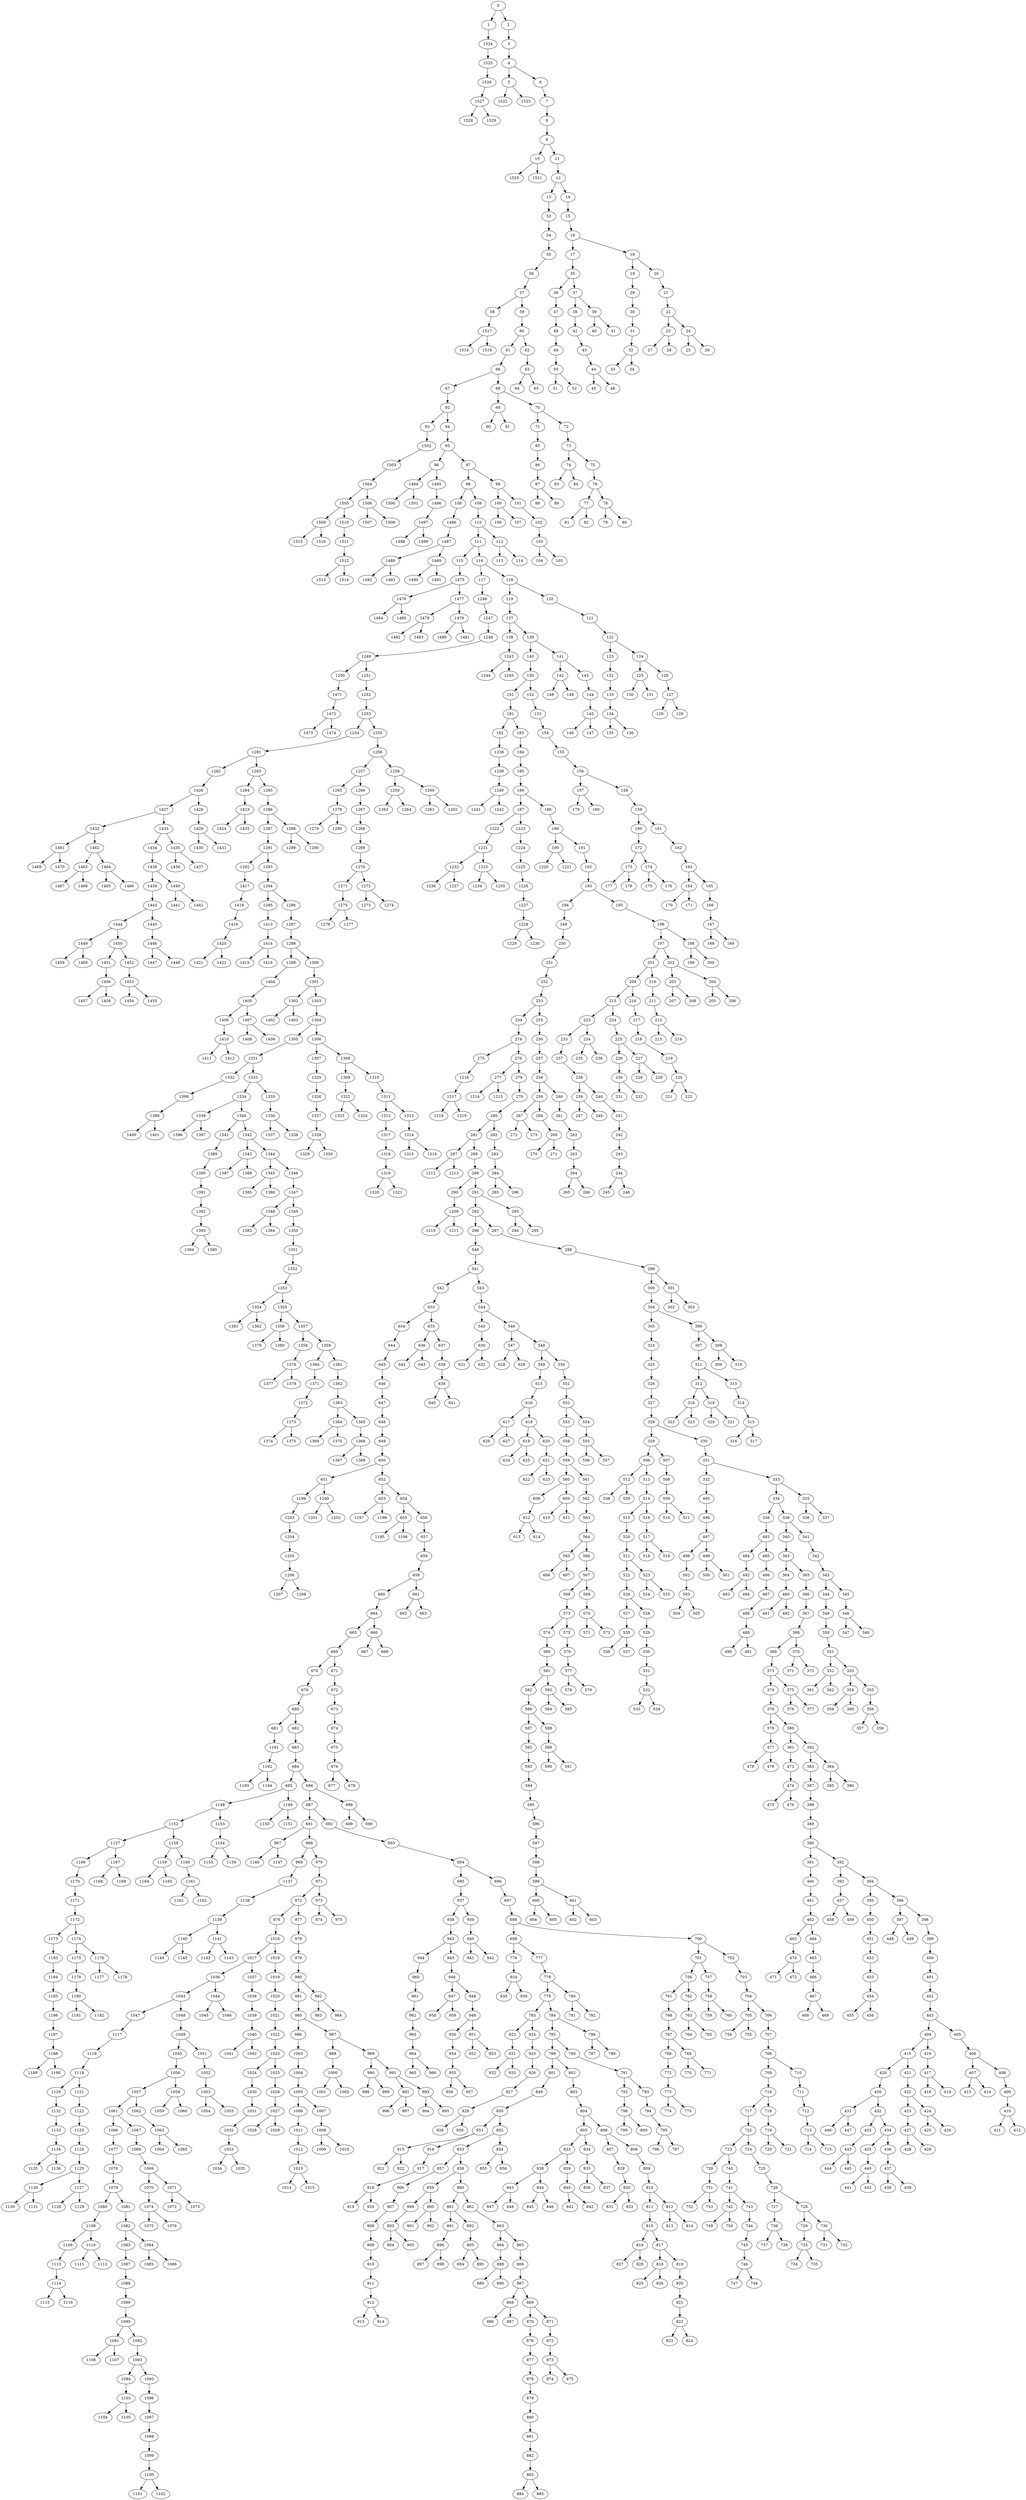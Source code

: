digraph t {
0 -> 1
0 -> 2
2 -> 3
3 -> 4
4 -> 5
4 -> 6
6 -> 7
7 -> 8
8 -> 9
9 -> 10
9 -> 11
11 -> 12
12 -> 13
12 -> 14
14 -> 15
15 -> 16
16 -> 17
16 -> 18
18 -> 19
18 -> 20
20 -> 21
21 -> 22
22 -> 23
22 -> 24
24 -> 25
24 -> 26
23 -> 27
23 -> 28
19 -> 29
29 -> 30
30 -> 31
31 -> 32
32 -> 33
32 -> 34
17 -> 35
35 -> 36
35 -> 37
37 -> 38
37 -> 39
39 -> 40
39 -> 41
38 -> 42
42 -> 43
43 -> 44
44 -> 45
44 -> 46
36 -> 47
47 -> 48
48 -> 49
49 -> 50
50 -> 51
50 -> 52
13 -> 53
53 -> 54
54 -> 55
55 -> 56
56 -> 57
57 -> 58
57 -> 59
59 -> 60
60 -> 61
60 -> 62
62 -> 63
63 -> 64
63 -> 65
61 -> 66
66 -> 67
66 -> 68
68 -> 69
68 -> 70
70 -> 71
70 -> 72
72 -> 73
73 -> 74
73 -> 75
75 -> 76
76 -> 77
76 -> 78
78 -> 79
78 -> 80
77 -> 81
77 -> 82
74 -> 83
74 -> 84
71 -> 85
85 -> 86
86 -> 87
87 -> 88
87 -> 89
69 -> 90
69 -> 91
67 -> 92
92 -> 93
92 -> 94
94 -> 95
95 -> 96
95 -> 97
97 -> 98
97 -> 99
99 -> 100
99 -> 101
101 -> 102
102 -> 103
103 -> 104
103 -> 105
100 -> 106
100 -> 107
98 -> 108
98 -> 109
109 -> 110
110 -> 111
110 -> 112
112 -> 113
112 -> 114
111 -> 115
111 -> 116
116 -> 117
116 -> 118
118 -> 119
118 -> 120
120 -> 121
121 -> 122
122 -> 123
122 -> 124
124 -> 125
124 -> 126
126 -> 127
127 -> 128
127 -> 129
125 -> 130
125 -> 131
123 -> 132
132 -> 133
133 -> 134
134 -> 135
134 -> 136
119 -> 137
137 -> 138
137 -> 139
139 -> 140
139 -> 141
141 -> 142
141 -> 143
143 -> 144
144 -> 145
145 -> 146
145 -> 147
142 -> 148
142 -> 149
140 -> 150
150 -> 151
150 -> 152
152 -> 153
153 -> 154
154 -> 155
155 -> 156
156 -> 157
156 -> 158
158 -> 159
159 -> 160
159 -> 161
161 -> 162
162 -> 163
163 -> 164
163 -> 165
165 -> 166
166 -> 167
167 -> 168
167 -> 169
164 -> 170
164 -> 171
160 -> 172
172 -> 173
172 -> 174
174 -> 175
174 -> 176
173 -> 177
173 -> 178
157 -> 179
157 -> 180
151 -> 181
181 -> 182
181 -> 183
183 -> 184
184 -> 185
185 -> 186
186 -> 187
186 -> 188
188 -> 189
189 -> 190
189 -> 191
191 -> 192
192 -> 193
193 -> 194
193 -> 195
195 -> 196
196 -> 197
196 -> 198
198 -> 199
198 -> 200
197 -> 201
197 -> 202
202 -> 203
202 -> 204
204 -> 205
204 -> 206
203 -> 207
203 -> 208
201 -> 209
201 -> 210
210 -> 211
211 -> 212
212 -> 213
212 -> 214
209 -> 215
209 -> 216
216 -> 217
217 -> 218
218 -> 219
219 -> 220
220 -> 221
220 -> 222
215 -> 223
215 -> 224
224 -> 225
225 -> 226
225 -> 227
227 -> 228
227 -> 229
226 -> 230
230 -> 231
230 -> 232
223 -> 233
223 -> 234
234 -> 235
234 -> 236
233 -> 237
237 -> 238
238 -> 239
238 -> 240
240 -> 241
241 -> 242
242 -> 243
243 -> 244
244 -> 245
244 -> 246
239 -> 247
239 -> 248
194 -> 249
249 -> 250
250 -> 251
251 -> 252
252 -> 253
253 -> 254
253 -> 255
255 -> 256
256 -> 257
257 -> 258
258 -> 259
258 -> 260
260 -> 261
261 -> 262
262 -> 263
263 -> 264
264 -> 265
264 -> 266
259 -> 267
259 -> 268
268 -> 269
269 -> 270
269 -> 271
267 -> 272
267 -> 273
254 -> 274
274 -> 275
274 -> 276
276 -> 277
276 -> 278
278 -> 279
279 -> 280
280 -> 281
280 -> 282
282 -> 283
283 -> 284
284 -> 285
284 -> 286
281 -> 287
281 -> 288
288 -> 289
289 -> 290
289 -> 291
291 -> 292
291 -> 293
293 -> 294
293 -> 295
292 -> 296
292 -> 297
297 -> 298
298 -> 299
299 -> 300
299 -> 301
301 -> 302
301 -> 303
300 -> 304
304 -> 305
304 -> 306
306 -> 307
306 -> 308
308 -> 309
308 -> 310
307 -> 311
311 -> 312
311 -> 313
313 -> 314
314 -> 315
315 -> 316
315 -> 317
312 -> 318
312 -> 319
319 -> 320
319 -> 321
318 -> 322
318 -> 323
305 -> 324
324 -> 325
325 -> 326
326 -> 327
327 -> 328
328 -> 329
328 -> 330
330 -> 331
331 -> 332
331 -> 333
333 -> 334
333 -> 335
335 -> 336
335 -> 337
334 -> 338
334 -> 339
339 -> 340
339 -> 341
341 -> 342
342 -> 343
343 -> 344
343 -> 345
345 -> 346
346 -> 347
346 -> 348
344 -> 349
349 -> 350
350 -> 351
351 -> 352
351 -> 353
353 -> 354
353 -> 355
355 -> 356
356 -> 357
356 -> 358
354 -> 359
354 -> 360
352 -> 361
352 -> 362
340 -> 363
363 -> 364
363 -> 365
365 -> 366
366 -> 367
367 -> 368
368 -> 369
368 -> 370
370 -> 371
370 -> 372
369 -> 373
373 -> 374
373 -> 375
375 -> 376
375 -> 377
374 -> 378
378 -> 379
378 -> 380
380 -> 381
380 -> 382
382 -> 383
382 -> 384
384 -> 385
384 -> 386
383 -> 387
387 -> 388
388 -> 389
389 -> 390
390 -> 391
390 -> 392
392 -> 393
392 -> 394
394 -> 395
394 -> 396
396 -> 397
396 -> 398
398 -> 399
399 -> 400
400 -> 401
401 -> 402
402 -> 403
403 -> 404
403 -> 405
405 -> 406
406 -> 407
406 -> 408
408 -> 409
409 -> 410
410 -> 411
410 -> 412
407 -> 413
407 -> 414
404 -> 415
404 -> 416
416 -> 417
417 -> 418
417 -> 419
415 -> 420
415 -> 421
421 -> 422
422 -> 423
422 -> 424
424 -> 425
424 -> 426
423 -> 427
427 -> 428
427 -> 429
420 -> 430
430 -> 431
430 -> 432
432 -> 433
432 -> 434
434 -> 435
434 -> 436
436 -> 437
437 -> 438
437 -> 439
435 -> 440
440 -> 441
440 -> 442
433 -> 443
443 -> 444
443 -> 445
431 -> 446
431 -> 447
397 -> 448
397 -> 449
395 -> 450
450 -> 451
451 -> 452
452 -> 453
453 -> 454
454 -> 455
454 -> 456
393 -> 457
457 -> 458
457 -> 459
391 -> 460
460 -> 461
461 -> 462
462 -> 463
462 -> 464
464 -> 465
465 -> 466
466 -> 467
467 -> 468
467 -> 469
463 -> 470
470 -> 471
470 -> 472
381 -> 473
473 -> 474
474 -> 475
474 -> 476
379 -> 477
477 -> 478
477 -> 479
364 -> 480
480 -> 481
480 -> 482
338 -> 483
483 -> 484
483 -> 485
485 -> 486
486 -> 487
487 -> 488
488 -> 489
489 -> 490
489 -> 491
484 -> 492
492 -> 493
492 -> 494
332 -> 495
495 -> 496
496 -> 497
497 -> 498
497 -> 499
499 -> 500
499 -> 501
498 -> 502
502 -> 503
503 -> 504
503 -> 505
329 -> 506
329 -> 507
507 -> 508
508 -> 509
509 -> 510
509 -> 511
506 -> 512
506 -> 513
513 -> 514
514 -> 515
514 -> 516
516 -> 517
517 -> 518
517 -> 519
515 -> 520
520 -> 521
521 -> 522
521 -> 523
523 -> 524
523 -> 525
522 -> 526
526 -> 527
526 -> 528
528 -> 529
529 -> 530
530 -> 531
531 -> 532
532 -> 533
532 -> 534
527 -> 535
535 -> 536
535 -> 537
512 -> 538
512 -> 539
296 -> 540
540 -> 541
541 -> 542
541 -> 543
543 -> 544
544 -> 545
544 -> 546
546 -> 547
546 -> 548
548 -> 549
548 -> 550
550 -> 551
551 -> 552
552 -> 553
552 -> 554
554 -> 555
555 -> 556
555 -> 557
553 -> 558
558 -> 559
559 -> 560
559 -> 561
561 -> 562
562 -> 563
563 -> 564
564 -> 565
564 -> 566
566 -> 567
567 -> 568
567 -> 569
569 -> 570
570 -> 571
570 -> 572
568 -> 573
573 -> 574
573 -> 575
575 -> 576
576 -> 577
577 -> 578
577 -> 579
574 -> 580
580 -> 581
581 -> 582
581 -> 583
583 -> 584
583 -> 585
582 -> 586
586 -> 587
586 -> 588
588 -> 589
589 -> 590
589 -> 591
587 -> 592
592 -> 593
593 -> 594
594 -> 595
595 -> 596
596 -> 597
597 -> 598
598 -> 599
599 -> 600
599 -> 601
601 -> 602
601 -> 603
600 -> 604
600 -> 605
565 -> 606
565 -> 607
560 -> 608
560 -> 609
609 -> 610
609 -> 611
608 -> 612
612 -> 613
612 -> 614
549 -> 615
615 -> 616
616 -> 617
616 -> 618
618 -> 619
618 -> 620
620 -> 621
621 -> 622
621 -> 623
619 -> 624
619 -> 625
617 -> 626
617 -> 627
547 -> 628
547 -> 629
545 -> 630
630 -> 631
630 -> 632
542 -> 633
633 -> 634
633 -> 635
635 -> 636
635 -> 637
637 -> 638
638 -> 639
639 -> 640
639 -> 641
636 -> 642
636 -> 643
634 -> 644
644 -> 645
645 -> 646
646 -> 647
647 -> 648
648 -> 649
649 -> 650
650 -> 651
650 -> 652
652 -> 653
652 -> 654
654 -> 655
654 -> 656
656 -> 657
657 -> 658
658 -> 659
659 -> 660
659 -> 661
661 -> 662
661 -> 663
660 -> 664
664 -> 665
664 -> 666
666 -> 667
666 -> 668
665 -> 669
669 -> 670
669 -> 671
671 -> 672
672 -> 673
673 -> 674
674 -> 675
675 -> 676
676 -> 677
676 -> 678
670 -> 679
679 -> 680
680 -> 681
680 -> 682
682 -> 683
683 -> 684
684 -> 685
684 -> 686
686 -> 687
686 -> 688
688 -> 689
688 -> 690
687 -> 691
687 -> 692
692 -> 693
693 -> 694
694 -> 695
694 -> 696
696 -> 697
697 -> 698
698 -> 699
698 -> 700
700 -> 701
700 -> 702
702 -> 703
703 -> 704
704 -> 705
704 -> 706
706 -> 707
707 -> 708
708 -> 709
708 -> 710
710 -> 711
711 -> 712
712 -> 713
713 -> 714
713 -> 715
709 -> 716
716 -> 717
716 -> 718
718 -> 719
719 -> 720
719 -> 721
717 -> 722
722 -> 723
722 -> 724
724 -> 725
725 -> 726
726 -> 727
726 -> 728
728 -> 729
728 -> 730
730 -> 731
730 -> 732
729 -> 733
733 -> 734
733 -> 735
727 -> 736
736 -> 737
736 -> 738
723 -> 739
723 -> 740
740 -> 741
741 -> 742
741 -> 743
743 -> 744
744 -> 745
745 -> 746
746 -> 747
746 -> 748
742 -> 749
742 -> 750
739 -> 751
751 -> 752
751 -> 753
705 -> 754
705 -> 755
701 -> 756
701 -> 757
757 -> 758
758 -> 759
758 -> 760
756 -> 761
756 -> 762
762 -> 763
763 -> 764
763 -> 765
761 -> 766
766 -> 767
767 -> 768
767 -> 769
769 -> 770
769 -> 771
768 -> 772
772 -> 773
773 -> 774
773 -> 775
699 -> 776
699 -> 777
777 -> 778
778 -> 779
778 -> 780
780 -> 781
780 -> 782
779 -> 783
779 -> 784
784 -> 785
784 -> 786
786 -> 787
786 -> 788
785 -> 789
785 -> 790
790 -> 791
791 -> 792
791 -> 793
793 -> 794
794 -> 795
795 -> 796
795 -> 797
792 -> 798
798 -> 799
798 -> 800
789 -> 801
789 -> 802
802 -> 803
803 -> 804
804 -> 805
804 -> 806
806 -> 807
806 -> 808
808 -> 809
809 -> 810
810 -> 811
810 -> 812
812 -> 813
812 -> 814
811 -> 815
815 -> 816
815 -> 817
817 -> 818
817 -> 819
819 -> 820
820 -> 821
821 -> 822
822 -> 823
822 -> 824
818 -> 825
818 -> 826
816 -> 827
816 -> 828
807 -> 829
829 -> 830
830 -> 831
830 -> 832
805 -> 833
805 -> 834
834 -> 835
835 -> 836
835 -> 837
833 -> 838
833 -> 839
839 -> 840
840 -> 841
840 -> 842
838 -> 843
838 -> 844
844 -> 845
844 -> 846
843 -> 847
843 -> 848
801 -> 849
849 -> 850
850 -> 851
850 -> 852
852 -> 853
852 -> 854
854 -> 855
854 -> 856
853 -> 857
853 -> 858
858 -> 859
858 -> 860
860 -> 861
860 -> 862
862 -> 863
863 -> 864
863 -> 865
865 -> 866
866 -> 867
867 -> 868
867 -> 869
869 -> 870
869 -> 871
871 -> 872
872 -> 873
873 -> 874
873 -> 875
870 -> 876
876 -> 877
877 -> 878
878 -> 879
879 -> 880
880 -> 881
881 -> 882
882 -> 883
883 -> 884
883 -> 885
868 -> 886
868 -> 887
864 -> 888
888 -> 889
888 -> 890
861 -> 891
861 -> 892
892 -> 893
893 -> 894
893 -> 895
891 -> 896
896 -> 897
896 -> 898
859 -> 899
859 -> 900
900 -> 901
900 -> 902
899 -> 903
903 -> 904
903 -> 905
857 -> 906
906 -> 907
907 -> 908
908 -> 909
909 -> 910
910 -> 911
911 -> 912
912 -> 913
912 -> 914
851 -> 915
851 -> 916
916 -> 917
917 -> 918
918 -> 919
918 -> 920
915 -> 921
915 -> 922
783 -> 923
783 -> 924
924 -> 925
925 -> 926
926 -> 927
927 -> 928
928 -> 929
928 -> 930
923 -> 931
931 -> 932
931 -> 933
776 -> 934
934 -> 935
934 -> 936
695 -> 937
937 -> 938
937 -> 939
939 -> 940
940 -> 941
940 -> 942
938 -> 943
943 -> 944
943 -> 945
945 -> 946
946 -> 947
946 -> 948
948 -> 949
949 -> 950
949 -> 951
951 -> 952
951 -> 953
950 -> 954
954 -> 955
955 -> 956
955 -> 957
947 -> 958
947 -> 959
944 -> 960
960 -> 961
961 -> 962
962 -> 963
963 -> 964
964 -> 965
964 -> 966
691 -> 967
691 -> 968
968 -> 969
968 -> 970
970 -> 971
971 -> 972
971 -> 973
973 -> 974
973 -> 975
972 -> 976
972 -> 977
977 -> 978
978 -> 979
979 -> 980
980 -> 981
980 -> 982
982 -> 983
982 -> 984
981 -> 985
985 -> 986
985 -> 987
987 -> 988
987 -> 989
989 -> 990
989 -> 991
991 -> 992
991 -> 993
993 -> 994
993 -> 995
992 -> 996
992 -> 997
990 -> 998
990 -> 999
988 -> 1000
1000 -> 1001
1000 -> 1002
986 -> 1003
1003 -> 1004
1004 -> 1005
1005 -> 1006
1005 -> 1007
1007 -> 1008
1008 -> 1009
1008 -> 1010
1006 -> 1011
1011 -> 1012
1012 -> 1013
1013 -> 1014
1013 -> 1015
976 -> 1016
1016 -> 1017
1016 -> 1018
1018 -> 1019
1019 -> 1020
1020 -> 1021
1021 -> 1022
1022 -> 1023
1023 -> 1024
1023 -> 1025
1025 -> 1026
1026 -> 1027
1027 -> 1028
1027 -> 1029
1024 -> 1030
1030 -> 1031
1031 -> 1032
1032 -> 1033
1033 -> 1034
1033 -> 1035
1017 -> 1036
1017 -> 1037
1037 -> 1038
1038 -> 1039
1039 -> 1040
1040 -> 1041
1040 -> 1042
1036 -> 1043
1036 -> 1044
1044 -> 1045
1044 -> 1046
1043 -> 1047
1043 -> 1048
1048 -> 1049
1049 -> 1050
1049 -> 1051
1051 -> 1052
1052 -> 1053
1053 -> 1054
1053 -> 1055
1050 -> 1056
1056 -> 1057
1056 -> 1058
1058 -> 1059
1058 -> 1060
1057 -> 1061
1057 -> 1062
1062 -> 1063
1063 -> 1064
1063 -> 1065
1061 -> 1066
1061 -> 1067
1067 -> 1068
1068 -> 1069
1069 -> 1070
1069 -> 1071
1071 -> 1072
1071 -> 1073
1070 -> 1074
1074 -> 1075
1074 -> 1076
1066 -> 1077
1077 -> 1078
1078 -> 1079
1079 -> 1080
1079 -> 1081
1081 -> 1082
1082 -> 1083
1082 -> 1084
1084 -> 1085
1084 -> 1086
1083 -> 1087
1087 -> 1088
1088 -> 1089
1089 -> 1090
1090 -> 1091
1090 -> 1092
1092 -> 1093
1093 -> 1094
1093 -> 1095
1095 -> 1096
1096 -> 1097
1097 -> 1098
1098 -> 1099
1099 -> 1100
1100 -> 1101
1100 -> 1102
1094 -> 1103
1103 -> 1104
1103 -> 1105
1091 -> 1106
1091 -> 1107
1080 -> 1108
1108 -> 1109
1108 -> 1110
1110 -> 1111
1110 -> 1112
1109 -> 1113
1113 -> 1114
1114 -> 1115
1114 -> 1116
1047 -> 1117
1117 -> 1118
1118 -> 1119
1119 -> 1120
1119 -> 1121
1121 -> 1122
1122 -> 1123
1123 -> 1124
1124 -> 1125
1125 -> 1126
1125 -> 1127
1127 -> 1128
1127 -> 1129
1126 -> 1130
1126 -> 1131
1120 -> 1132
1132 -> 1133
1133 -> 1134
1134 -> 1135
1134 -> 1136
969 -> 1137
1137 -> 1138
1138 -> 1139
1139 -> 1140
1139 -> 1141
1141 -> 1142
1141 -> 1143
1140 -> 1144
1140 -> 1145
967 -> 1146
967 -> 1147
685 -> 1148
685 -> 1149
1149 -> 1150
1149 -> 1151
1148 -> 1152
1148 -> 1153
1153 -> 1154
1154 -> 1155
1154 -> 1156
1152 -> 1157
1152 -> 1158
1158 -> 1159
1158 -> 1160
1160 -> 1161
1161 -> 1162
1161 -> 1163
1159 -> 1164
1159 -> 1165
1157 -> 1166
1157 -> 1167
1167 -> 1168
1167 -> 1169
1166 -> 1170
1170 -> 1171
1171 -> 1172
1172 -> 1173
1172 -> 1174
1174 -> 1175
1174 -> 1176
1176 -> 1177
1176 -> 1178
1175 -> 1179
1179 -> 1180
1180 -> 1181
1180 -> 1182
1173 -> 1183
1183 -> 1184
1184 -> 1185
1185 -> 1186
1186 -> 1187
1187 -> 1188
1188 -> 1189
1188 -> 1190
681 -> 1191
1191 -> 1192
1192 -> 1193
1192 -> 1194
655 -> 1195
655 -> 1196
653 -> 1197
653 -> 1198
651 -> 1199
651 -> 1200
1200 -> 1201
1200 -> 1202
1199 -> 1203
1203 -> 1204
1204 -> 1205
1205 -> 1206
1206 -> 1207
1206 -> 1208
290 -> 1209
1209 -> 1210
1209 -> 1211
287 -> 1212
287 -> 1213
277 -> 1214
277 -> 1215
275 -> 1216
1216 -> 1217
1217 -> 1218
1217 -> 1219
190 -> 1220
190 -> 1221
187 -> 1222
187 -> 1223
1223 -> 1224
1224 -> 1225
1225 -> 1226
1226 -> 1227
1227 -> 1228
1228 -> 1229
1228 -> 1230
1222 -> 1231
1231 -> 1232
1231 -> 1233
1233 -> 1234
1233 -> 1235
1232 -> 1236
1232 -> 1237
182 -> 1238
1238 -> 1239
1239 -> 1240
1240 -> 1241
1240 -> 1242
138 -> 1243
1243 -> 1244
1243 -> 1245
117 -> 1246
1246 -> 1247
1247 -> 1248
1248 -> 1249
1249 -> 1250
1249 -> 1251
1251 -> 1252
1252 -> 1253
1253 -> 1254
1253 -> 1255
1255 -> 1256
1256 -> 1257
1256 -> 1258
1258 -> 1259
1258 -> 1260
1260 -> 1261
1260 -> 1262
1259 -> 1263
1259 -> 1264
1257 -> 1265
1257 -> 1266
1266 -> 1267
1267 -> 1268
1268 -> 1269
1269 -> 1270
1270 -> 1271
1270 -> 1272
1272 -> 1273
1272 -> 1274
1271 -> 1275
1275 -> 1276
1275 -> 1277
1265 -> 1278
1278 -> 1279
1278 -> 1280
1254 -> 1281
1281 -> 1282
1281 -> 1283
1283 -> 1284
1283 -> 1285
1285 -> 1286
1286 -> 1287
1286 -> 1288
1288 -> 1289
1288 -> 1290
1287 -> 1291
1291 -> 1292
1291 -> 1293
1293 -> 1294
1294 -> 1295
1294 -> 1296
1296 -> 1297
1297 -> 1298
1298 -> 1299
1298 -> 1300
1300 -> 1301
1301 -> 1302
1301 -> 1303
1303 -> 1304
1304 -> 1305
1304 -> 1306
1306 -> 1307
1306 -> 1308
1308 -> 1309
1308 -> 1310
1310 -> 1311
1311 -> 1312
1311 -> 1313
1313 -> 1314
1314 -> 1315
1314 -> 1316
1312 -> 1317
1317 -> 1318
1318 -> 1319
1319 -> 1320
1319 -> 1321
1309 -> 1322
1322 -> 1323
1322 -> 1324
1307 -> 1325
1325 -> 1326
1326 -> 1327
1327 -> 1328
1328 -> 1329
1328 -> 1330
1305 -> 1331
1331 -> 1332
1331 -> 1333
1333 -> 1334
1333 -> 1335
1335 -> 1336
1336 -> 1337
1336 -> 1338
1334 -> 1339
1334 -> 1340
1340 -> 1341
1340 -> 1342
1342 -> 1343
1342 -> 1344
1344 -> 1345
1344 -> 1346
1346 -> 1347
1347 -> 1348
1347 -> 1349
1349 -> 1350
1350 -> 1351
1351 -> 1352
1352 -> 1353
1353 -> 1354
1353 -> 1355
1355 -> 1356
1355 -> 1357
1357 -> 1358
1357 -> 1359
1359 -> 1360
1359 -> 1361
1361 -> 1362
1362 -> 1363
1363 -> 1364
1363 -> 1365
1365 -> 1366
1366 -> 1367
1366 -> 1368
1364 -> 1369
1364 -> 1370
1360 -> 1371
1371 -> 1372
1372 -> 1373
1373 -> 1374
1373 -> 1375
1358 -> 1376
1376 -> 1377
1376 -> 1378
1356 -> 1379
1356 -> 1380
1354 -> 1381
1354 -> 1382
1348 -> 1383
1348 -> 1384
1345 -> 1385
1345 -> 1386
1343 -> 1387
1343 -> 1388
1341 -> 1389
1389 -> 1390
1390 -> 1391
1391 -> 1392
1392 -> 1393
1393 -> 1394
1393 -> 1395
1339 -> 1396
1339 -> 1397
1332 -> 1398
1398 -> 1399
1399 -> 1400
1399 -> 1401
1302 -> 1402
1302 -> 1403
1299 -> 1404
1404 -> 1405
1405 -> 1406
1405 -> 1407
1407 -> 1408
1407 -> 1409
1406 -> 1410
1410 -> 1411
1410 -> 1412
1295 -> 1413
1413 -> 1414
1414 -> 1415
1414 -> 1416
1292 -> 1417
1417 -> 1418
1418 -> 1419
1419 -> 1420
1420 -> 1421
1420 -> 1422
1284 -> 1423
1423 -> 1424
1423 -> 1425
1282 -> 1426
1426 -> 1427
1426 -> 1428
1428 -> 1429
1429 -> 1430
1429 -> 1431
1427 -> 1432
1427 -> 1433
1433 -> 1434
1433 -> 1435
1435 -> 1436
1435 -> 1437
1434 -> 1438
1438 -> 1439
1438 -> 1440
1440 -> 1441
1440 -> 1442
1439 -> 1443
1443 -> 1444
1443 -> 1445
1445 -> 1446
1446 -> 1447
1446 -> 1448
1444 -> 1449
1444 -> 1450
1450 -> 1451
1450 -> 1452
1452 -> 1453
1453 -> 1454
1453 -> 1455
1451 -> 1456
1456 -> 1457
1456 -> 1458
1449 -> 1459
1449 -> 1460
1432 -> 1461
1432 -> 1462
1462 -> 1463
1462 -> 1464
1464 -> 1465
1464 -> 1466
1463 -> 1467
1463 -> 1468
1461 -> 1469
1461 -> 1470
1250 -> 1471
1471 -> 1472
1472 -> 1473
1472 -> 1474
115 -> 1475
1475 -> 1476
1475 -> 1477
1477 -> 1478
1477 -> 1479
1479 -> 1480
1479 -> 1481
1478 -> 1482
1478 -> 1483
1476 -> 1484
1476 -> 1485
108 -> 1486
1486 -> 1487
1487 -> 1488
1487 -> 1489
1489 -> 1490
1489 -> 1491
1488 -> 1492
1488 -> 1493
96 -> 1494
96 -> 1495
1495 -> 1496
1496 -> 1497
1497 -> 1498
1497 -> 1499
1494 -> 1500
1494 -> 1501
93 -> 1502
1502 -> 1503
1503 -> 1504
1504 -> 1505
1504 -> 1506
1506 -> 1507
1506 -> 1508
1505 -> 1509
1505 -> 1510
1510 -> 1511
1511 -> 1512
1512 -> 1513
1512 -> 1514
1509 -> 1515
1509 -> 1516
58 -> 1517
1517 -> 1518
1517 -> 1519
10 -> 1520
10 -> 1521
5 -> 1522
5 -> 1523
1 -> 1524
1524 -> 1525
1525 -> 1526
1526 -> 1527
1527 -> 1528
1527 -> 1529
}
